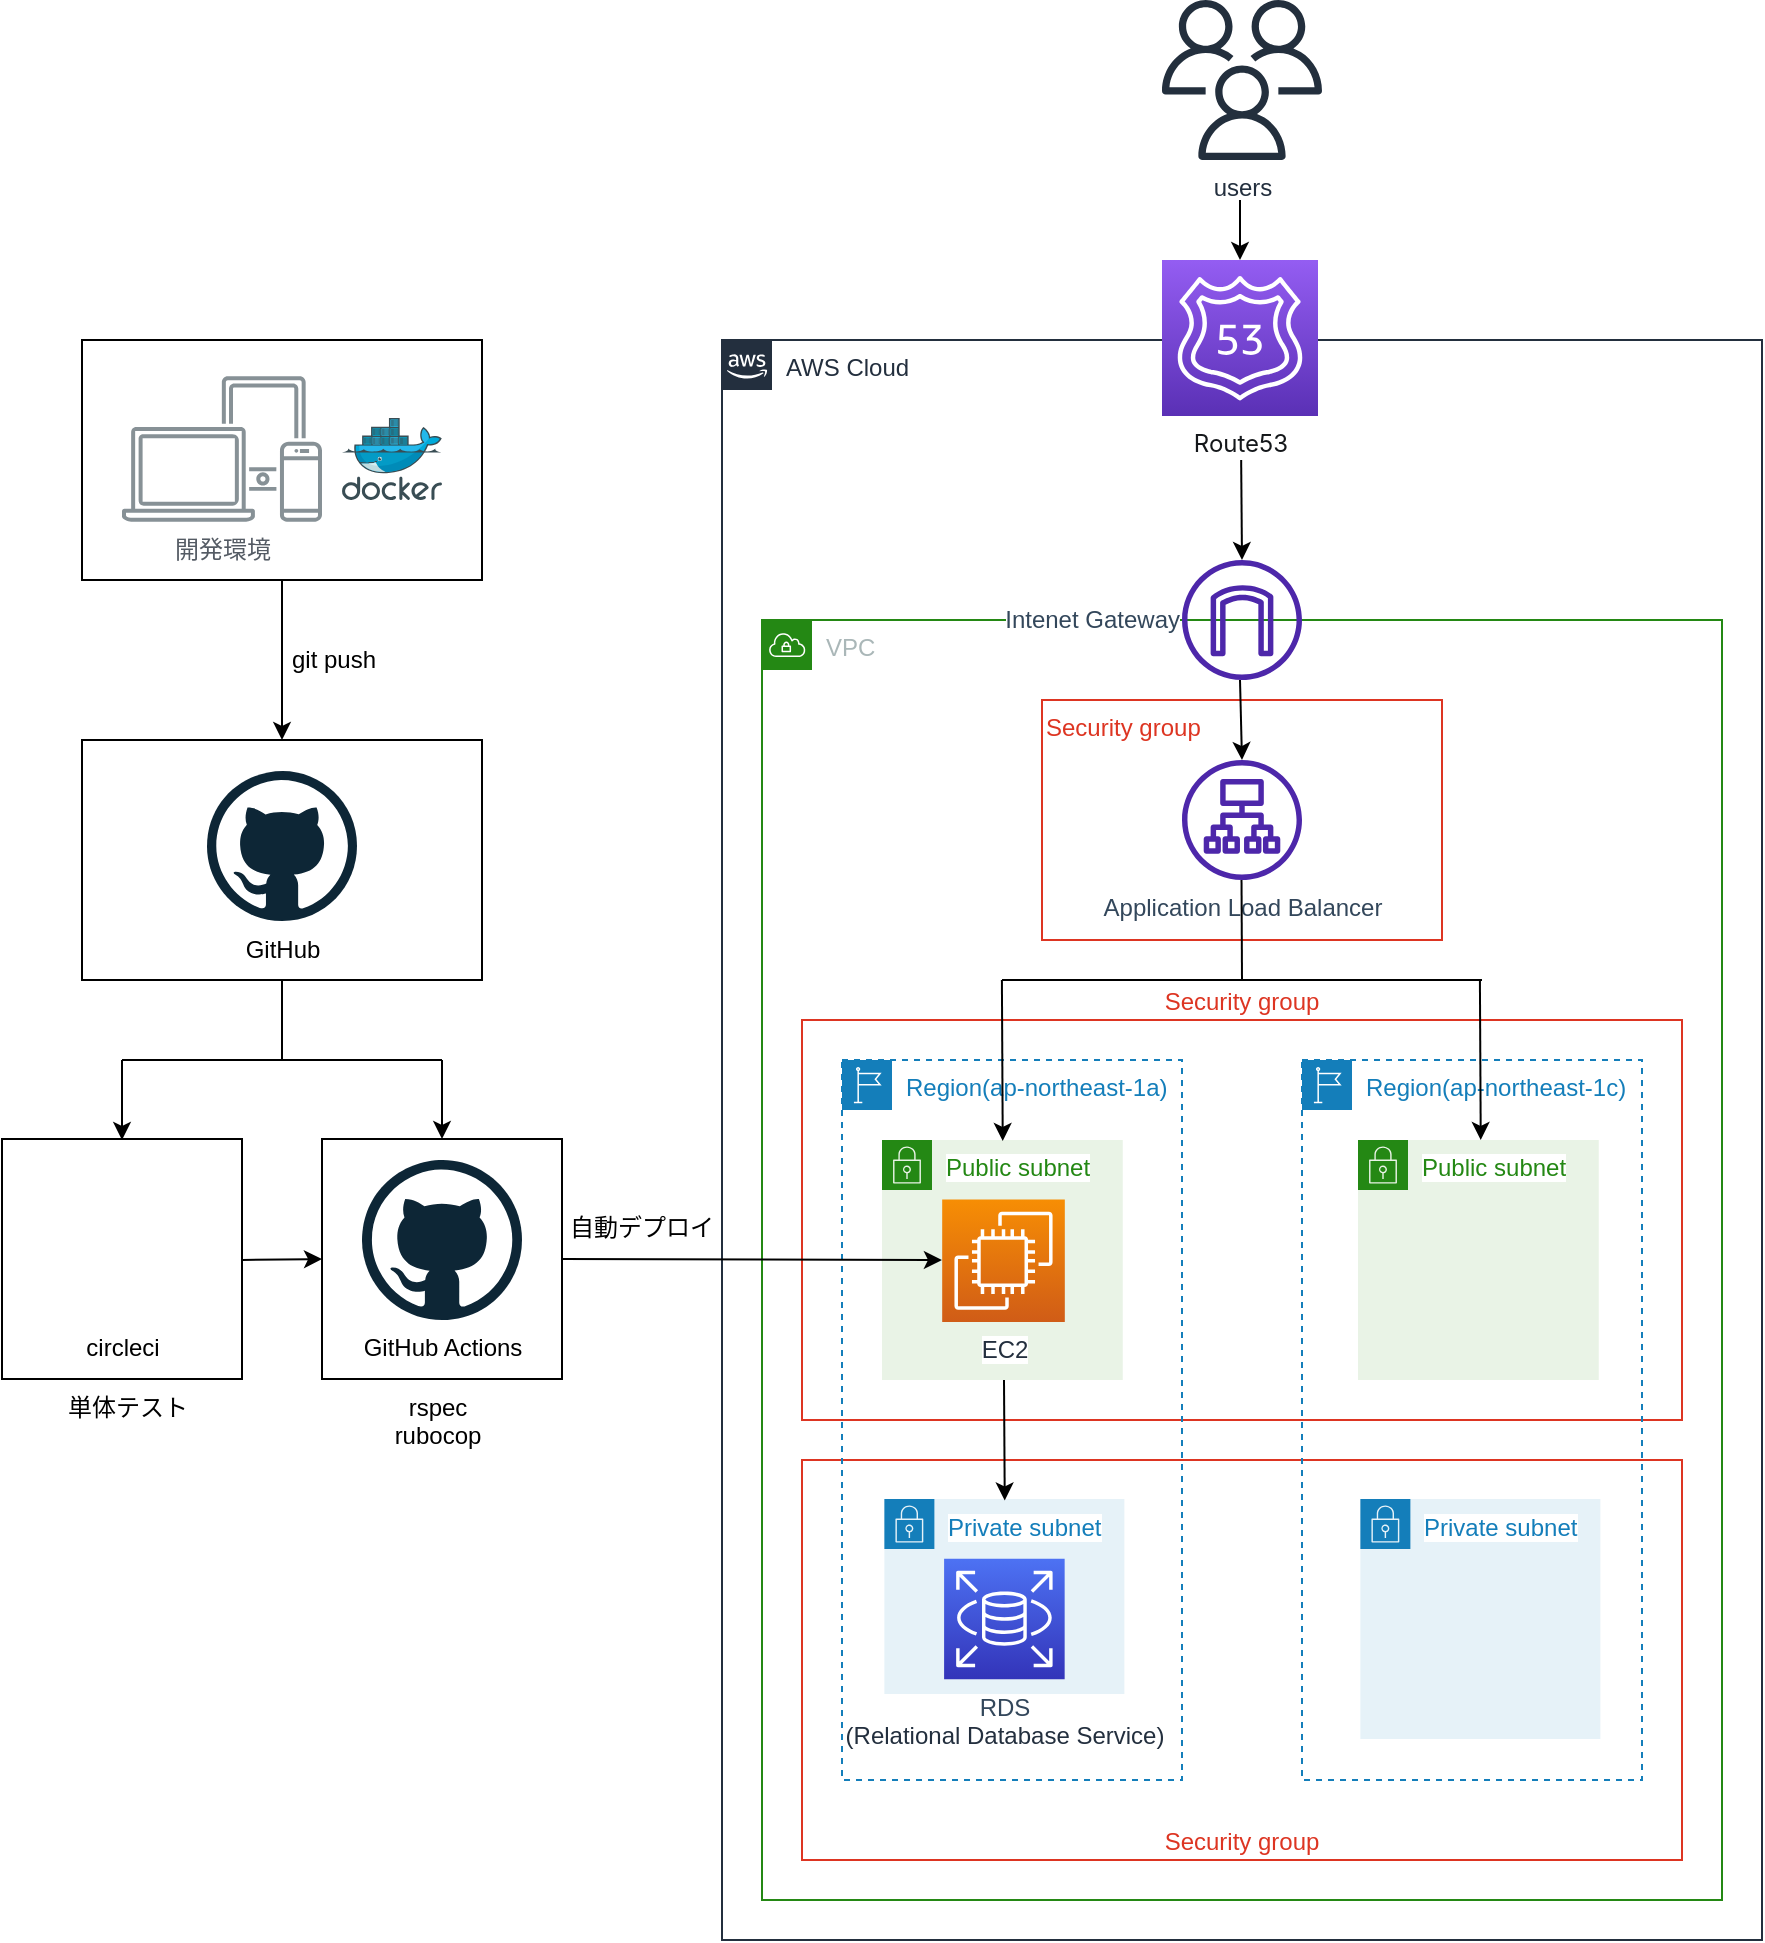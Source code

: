 <mxfile version="20.7.4" type="device"><diagram id="Ht1M8jgEwFfnCIfOTk4-" name="Page-1"><mxGraphModel dx="2776" dy="1894" grid="0" gridSize="10" guides="1" tooltips="1" connect="1" arrows="1" fold="1" page="1" pageScale="1" pageWidth="1654" pageHeight="1169" math="0" shadow="0"><root><mxCell id="0"/><mxCell id="1" parent="0"/><mxCell id="6iuaMB5aKuf9HGX780nc-6" value="" style="rounded=0;whiteSpace=wrap;html=1;" vertex="1" parent="1"><mxGeometry x="-1120" y="-800" width="200" height="120" as="geometry"/></mxCell><mxCell id="UEzPUAAOIrF-is8g5C7q-175" value="AWS Cloud" style="points=[[0,0],[0.25,0],[0.5,0],[0.75,0],[1,0],[1,0.25],[1,0.5],[1,0.75],[1,1],[0.75,1],[0.5,1],[0.25,1],[0,1],[0,0.75],[0,0.5],[0,0.25]];outlineConnect=0;gradientColor=none;html=1;whiteSpace=wrap;fontSize=12;fontStyle=0;shape=mxgraph.aws4.group;grIcon=mxgraph.aws4.group_aws_cloud_alt;strokeColor=#232F3E;fillColor=none;verticalAlign=top;align=left;spacingLeft=30;fontColor=#232F3E;dashed=0;labelBackgroundColor=#ffffff;container=1;pointerEvents=0;collapsible=0;recursiveResize=0;" parent="1" vertex="1"><mxGeometry x="-800" y="-800" width="520" height="800" as="geometry"/></mxCell><mxCell id="6iuaMB5aKuf9HGX780nc-50" value="VPC" style="points=[[0,0],[0.25,0],[0.5,0],[0.75,0],[1,0],[1,0.25],[1,0.5],[1,0.75],[1,1],[0.75,1],[0.5,1],[0.25,1],[0,1],[0,0.75],[0,0.5],[0,0.25]];outlineConnect=0;gradientColor=none;html=1;whiteSpace=wrap;fontSize=12;fontStyle=0;container=0;pointerEvents=0;collapsible=0;recursiveResize=0;shape=mxgraph.aws4.group;grIcon=mxgraph.aws4.group_vpc;strokeColor=#248814;fillColor=none;verticalAlign=top;align=left;spacingLeft=30;fontColor=#AAB7B8;dashed=0;labelBackgroundColor=default;labelBorderColor=none;fontFamily=Helvetica;" vertex="1" parent="UEzPUAAOIrF-is8g5C7q-175"><mxGeometry x="20" y="140" width="480" height="640" as="geometry"/></mxCell><mxCell id="6iuaMB5aKuf9HGX780nc-47" value="Public subnet" style="points=[[0,0],[0.25,0],[0.5,0],[0.75,0],[1,0],[1,0.25],[1,0.5],[1,0.75],[1,1],[0.75,1],[0.5,1],[0.25,1],[0,1],[0,0.75],[0,0.5],[0,0.25]];outlineConnect=0;gradientColor=none;html=1;whiteSpace=wrap;fontSize=12;fontStyle=0;container=1;pointerEvents=0;collapsible=0;recursiveResize=0;shape=mxgraph.aws4.group;grIcon=mxgraph.aws4.group_security_group;grStroke=0;strokeColor=#248814;fillColor=#E9F3E6;verticalAlign=top;align=left;spacingLeft=30;fontColor=#248814;dashed=0;labelBackgroundColor=default;labelBorderColor=none;fontFamily=Helvetica;" vertex="1" parent="UEzPUAAOIrF-is8g5C7q-175"><mxGeometry x="318" y="400" width="120.38" height="120" as="geometry"/></mxCell><mxCell id="6iuaMB5aKuf9HGX780nc-48" value="" style="group" vertex="1" connectable="0" parent="UEzPUAAOIrF-is8g5C7q-175"><mxGeometry x="100" y="400" width="148" height="120" as="geometry"/></mxCell><mxCell id="6iuaMB5aKuf9HGX780nc-45" value="Public subnet" style="points=[[0,0],[0.25,0],[0.5,0],[0.75,0],[1,0],[1,0.25],[1,0.5],[1,0.75],[1,1],[0.75,1],[0.5,1],[0.25,1],[0,1],[0,0.75],[0,0.5],[0,0.25]];outlineConnect=0;gradientColor=none;html=1;whiteSpace=wrap;fontSize=12;fontStyle=0;container=0;pointerEvents=0;collapsible=0;recursiveResize=0;shape=mxgraph.aws4.group;grIcon=mxgraph.aws4.group_security_group;grStroke=0;strokeColor=#248814;fillColor=#E9F3E6;verticalAlign=top;align=left;spacingLeft=30;fontColor=#248814;dashed=0;labelBackgroundColor=default;labelBorderColor=none;fontFamily=Helvetica;" vertex="1" parent="6iuaMB5aKuf9HGX780nc-48"><mxGeometry x="-20" width="120.38" height="120" as="geometry"/></mxCell><mxCell id="6iuaMB5aKuf9HGX780nc-44" value="EC2" style="sketch=0;points=[[0,0,0],[0.25,0,0],[0.5,0,0],[0.75,0,0],[1,0,0],[0,1,0],[0.25,1,0],[0.5,1,0],[0.75,1,0],[1,1,0],[0,0.25,0],[0,0.5,0],[0,0.75,0],[1,0.25,0],[1,0.5,0],[1,0.75,0]];outlineConnect=0;fontColor=#232F3E;gradientColor=#F78E04;gradientDirection=north;fillColor=#D05C17;strokeColor=#ffffff;dashed=0;verticalLabelPosition=bottom;verticalAlign=top;align=center;html=1;fontSize=12;fontStyle=0;aspect=fixed;shape=mxgraph.aws4.resourceIcon;resIcon=mxgraph.aws4.ec2;labelBackgroundColor=default;labelBorderColor=none;fontFamily=Helvetica;container=0;" vertex="1" parent="6iuaMB5aKuf9HGX780nc-48"><mxGeometry x="10.095" y="29.718" width="61.317" height="61.317" as="geometry"/></mxCell><mxCell id="6iuaMB5aKuf9HGX780nc-49" value="Private subnet" style="points=[[0,0],[0.25,0],[0.5,0],[0.75,0],[1,0],[1,0.25],[1,0.5],[1,0.75],[1,1],[0.75,1],[0.5,1],[0.25,1],[0,1],[0,0.75],[0,0.5],[0,0.25]];outlineConnect=0;gradientColor=none;html=1;whiteSpace=wrap;fontSize=12;fontStyle=0;container=0;pointerEvents=0;collapsible=0;recursiveResize=0;shape=mxgraph.aws4.group;grIcon=mxgraph.aws4.group_security_group;grStroke=0;strokeColor=#147EBA;fillColor=#E6F2F8;verticalAlign=top;align=left;spacingLeft=30;fontColor=#147EBA;dashed=0;labelBackgroundColor=default;labelBorderColor=none;fontFamily=Helvetica;" vertex="1" parent="UEzPUAAOIrF-is8g5C7q-175"><mxGeometry x="81.19" y="579.5" width="120" height="120" as="geometry"/></mxCell><mxCell id="6iuaMB5aKuf9HGX780nc-64" value="Security group" style="fillColor=none;strokeColor=#DD3522;verticalAlign=bottom;fontStyle=0;fontColor=#DD3522;labelBackgroundColor=default;labelBorderColor=none;fontFamily=Helvetica;fontSize=12;labelPosition=center;verticalLabelPosition=top;align=center;" vertex="1" parent="UEzPUAAOIrF-is8g5C7q-175"><mxGeometry x="40" y="340" width="440" height="200" as="geometry"/></mxCell><mxCell id="6iuaMB5aKuf9HGX780nc-66" value="Private subnet" style="points=[[0,0],[0.25,0],[0.5,0],[0.75,0],[1,0],[1,0.25],[1,0.5],[1,0.75],[1,1],[0.75,1],[0.5,1],[0.25,1],[0,1],[0,0.75],[0,0.5],[0,0.25]];outlineConnect=0;gradientColor=none;html=1;whiteSpace=wrap;fontSize=12;fontStyle=0;container=0;pointerEvents=0;collapsible=0;recursiveResize=0;shape=mxgraph.aws4.group;grIcon=mxgraph.aws4.group_security_group;grStroke=0;strokeColor=#147EBA;fillColor=#E6F2F8;verticalAlign=top;align=left;spacingLeft=30;fontColor=#147EBA;dashed=0;labelBackgroundColor=default;labelBorderColor=none;fontFamily=Helvetica;" vertex="1" parent="UEzPUAAOIrF-is8g5C7q-175"><mxGeometry x="319.19" y="579.5" width="120" height="120" as="geometry"/></mxCell><mxCell id="6iuaMB5aKuf9HGX780nc-68" value="Security group" style="fillColor=none;strokeColor=#DD3522;verticalAlign=bottom;fontStyle=0;fontColor=#DD3522;labelBackgroundColor=default;labelBorderColor=none;fontFamily=Helvetica;fontSize=12;" vertex="1" parent="UEzPUAAOIrF-is8g5C7q-175"><mxGeometry x="40" y="560" width="440" height="200" as="geometry"/></mxCell><mxCell id="6iuaMB5aKuf9HGX780nc-52" value="&lt;span style=&quot;color: rgb(51, 71, 91); font-family: &amp;quot;Noto Sans JP&amp;quot;, sans-serif; text-align: left;&quot;&gt;&lt;font style=&quot;font-size: 12px;&quot;&gt;Intenet Gateway&lt;/font&gt;&lt;/span&gt;" style="sketch=0;outlineConnect=0;fontColor=#232F3E;gradientColor=none;fillColor=#4D27AA;strokeColor=default;dashed=0;verticalLabelPosition=middle;verticalAlign=middle;align=right;html=1;fontSize=12;fontStyle=0;aspect=fixed;pointerEvents=1;shape=mxgraph.aws4.internet_gateway;labelBackgroundColor=default;labelBorderColor=none;fontFamily=Helvetica;labelPosition=left;" vertex="1" parent="UEzPUAAOIrF-is8g5C7q-175"><mxGeometry x="230" y="110" width="60" height="60" as="geometry"/></mxCell><mxCell id="6iuaMB5aKuf9HGX780nc-69" value="Region(ap-northeast-1a)" style="points=[[0,0],[0.25,0],[0.5,0],[0.75,0],[1,0],[1,0.25],[1,0.5],[1,0.75],[1,1],[0.75,1],[0.5,1],[0.25,1],[0,1],[0,0.75],[0,0.5],[0,0.25]];outlineConnect=0;gradientColor=none;html=1;whiteSpace=wrap;fontSize=12;fontStyle=0;container=1;pointerEvents=0;collapsible=0;recursiveResize=0;shape=mxgraph.aws4.group;grIcon=mxgraph.aws4.group_region;strokeColor=#147EBA;fillColor=none;verticalAlign=top;align=left;spacingLeft=30;fontColor=#147EBA;dashed=1;labelBackgroundColor=default;labelBorderColor=none;fontFamily=Helvetica;" vertex="1" parent="UEzPUAAOIrF-is8g5C7q-175"><mxGeometry x="60" y="360" width="170" height="360" as="geometry"/></mxCell><mxCell id="6iuaMB5aKuf9HGX780nc-85" value="" style="endArrow=classic;html=1;rounded=0;" edge="1" parent="6iuaMB5aKuf9HGX780nc-69"><mxGeometry x="20" y="80" width="50" height="50" relative="1" as="geometry"><mxPoint x="81" y="160" as="sourcePoint"/><mxPoint x="81.37" y="220.25" as="targetPoint"/></mxGeometry></mxCell><mxCell id="6iuaMB5aKuf9HGX780nc-71" value="Region(ap-northeast-1c)" style="points=[[0,0],[0.25,0],[0.5,0],[0.75,0],[1,0],[1,0.25],[1,0.5],[1,0.75],[1,1],[0.75,1],[0.5,1],[0.25,1],[0,1],[0,0.75],[0,0.5],[0,0.25]];outlineConnect=0;gradientColor=none;html=1;whiteSpace=wrap;fontSize=12;fontStyle=0;container=1;pointerEvents=0;collapsible=0;recursiveResize=0;shape=mxgraph.aws4.group;grIcon=mxgraph.aws4.group_region;strokeColor=#147EBA;fillColor=none;verticalAlign=top;align=left;spacingLeft=30;fontColor=#147EBA;dashed=1;labelBackgroundColor=default;labelBorderColor=none;fontFamily=Helvetica;" vertex="1" parent="UEzPUAAOIrF-is8g5C7q-175"><mxGeometry x="290" y="360" width="170" height="360" as="geometry"/></mxCell><mxCell id="6iuaMB5aKuf9HGX780nc-53" value="&lt;span style=&quot;color: rgb(51, 71, 91); font-family: &amp;quot;Noto Sans JP&amp;quot;, sans-serif; text-align: left;&quot;&gt;&lt;font style=&quot;font-size: 12px;&quot;&gt;RDS&lt;br&gt;&lt;/font&gt;&lt;/span&gt;(Relational Database Service)&lt;span style=&quot;color: rgb(51, 71, 91); font-family: &amp;quot;Noto Sans JP&amp;quot;, sans-serif; text-align: left;&quot;&gt;&lt;font style=&quot;font-size: 12px;&quot;&gt;&lt;br&gt;&lt;/font&gt;&lt;/span&gt;" style="sketch=0;points=[[0,0,0],[0.25,0,0],[0.5,0,0],[0.75,0,0],[1,0,0],[0,1,0],[0.25,1,0],[0.5,1,0],[0.75,1,0],[1,1,0],[0,0.25,0],[0,0.5,0],[0,0.75,0],[1,0.25,0],[1,0.5,0],[1,0.75,0]];outlineConnect=0;fontColor=#232F3E;gradientColor=#4D72F3;gradientDirection=north;fillColor=#3334B9;strokeColor=#ffffff;dashed=0;verticalLabelPosition=bottom;verticalAlign=top;align=center;html=1;fontSize=12;fontStyle=0;aspect=fixed;shape=mxgraph.aws4.resourceIcon;resIcon=mxgraph.aws4.rds;labelBackgroundColor=default;labelBorderColor=none;fontFamily=Helvetica;container=0;" vertex="1" parent="UEzPUAAOIrF-is8g5C7q-175"><mxGeometry x="111.05" y="609.36" width="60.28" height="60.28" as="geometry"/></mxCell><mxCell id="6iuaMB5aKuf9HGX780nc-51" value="&lt;span style=&quot;color: rgb(51, 71, 91); font-family: &amp;quot;Noto Sans JP&amp;quot;, sans-serif; text-align: left;&quot;&gt;&lt;font style=&quot;font-size: 12px;&quot;&gt;Application Load Balancer&lt;/font&gt;&lt;/span&gt;" style="sketch=0;outlineConnect=0;fontColor=#232F3E;gradientColor=none;fillColor=#4D27AA;strokeColor=none;dashed=0;verticalLabelPosition=bottom;verticalAlign=top;align=center;html=1;fontSize=12;fontStyle=0;aspect=fixed;pointerEvents=1;shape=mxgraph.aws4.application_load_balancer;labelBackgroundColor=default;labelBorderColor=none;fontFamily=Helvetica;" vertex="1" parent="UEzPUAAOIrF-is8g5C7q-175"><mxGeometry x="230" y="210" width="60" height="60" as="geometry"/></mxCell><mxCell id="6iuaMB5aKuf9HGX780nc-77" value="Security group" style="fillColor=none;strokeColor=#DD3522;verticalAlign=top;fontStyle=0;fontColor=#DD3522;labelBackgroundColor=default;labelBorderColor=none;fontFamily=Helvetica;fontSize=12;labelPosition=center;verticalLabelPosition=middle;align=left;" vertex="1" parent="UEzPUAAOIrF-is8g5C7q-175"><mxGeometry x="160" y="180" width="200" height="120" as="geometry"/></mxCell><mxCell id="6iuaMB5aKuf9HGX780nc-79" value="" style="endArrow=classic;html=1;rounded=0;" edge="1" parent="UEzPUAAOIrF-is8g5C7q-175"><mxGeometry width="50" height="50" relative="1" as="geometry"><mxPoint x="259.58" y="60" as="sourcePoint"/><mxPoint x="260" y="110" as="targetPoint"/></mxGeometry></mxCell><mxCell id="6iuaMB5aKuf9HGX780nc-82" value="" style="endArrow=none;html=1;rounded=0;fontFamily=Helvetica;" edge="1" parent="UEzPUAAOIrF-is8g5C7q-175"><mxGeometry width="50" height="50" relative="1" as="geometry"><mxPoint x="140" y="320" as="sourcePoint"/><mxPoint x="380" y="320" as="targetPoint"/></mxGeometry></mxCell><mxCell id="6iuaMB5aKuf9HGX780nc-81" value="" style="endArrow=classic;html=1;rounded=0;" edge="1" parent="UEzPUAAOIrF-is8g5C7q-175"><mxGeometry x="20" y="80" width="50" height="50" relative="1" as="geometry"><mxPoint x="139.95" y="320" as="sourcePoint"/><mxPoint x="140.37" y="400.5" as="targetPoint"/></mxGeometry></mxCell><mxCell id="6iuaMB5aKuf9HGX780nc-83" value="" style="endArrow=classic;html=1;rounded=0;" edge="1" parent="UEzPUAAOIrF-is8g5C7q-175"><mxGeometry x="20" y="80" width="50" height="50" relative="1" as="geometry"><mxPoint x="378.95" y="319.5" as="sourcePoint"/><mxPoint x="379.37" y="400" as="targetPoint"/></mxGeometry></mxCell><mxCell id="6iuaMB5aKuf9HGX780nc-84" value="" style="endArrow=none;html=1;rounded=0;fontFamily=Helvetica;entryX=0.5;entryY=1;entryDx=0;entryDy=0;" edge="1" parent="UEzPUAAOIrF-is8g5C7q-175"><mxGeometry width="50" height="50" relative="1" as="geometry"><mxPoint x="260" y="320" as="sourcePoint"/><mxPoint x="259.76" y="270" as="targetPoint"/></mxGeometry></mxCell><mxCell id="6iuaMB5aKuf9HGX780nc-3" value="" style="sketch=0;aspect=fixed;html=1;points=[];align=center;image;fontSize=12;image=img/lib/mscae/Docker.svg;" vertex="1" parent="1"><mxGeometry x="-990" y="-761" width="50" height="41" as="geometry"/></mxCell><mxCell id="6iuaMB5aKuf9HGX780nc-5" value="開発環境" style="sketch=0;outlineConnect=0;gradientColor=none;fontColor=#545B64;strokeColor=none;fillColor=#879196;dashed=0;verticalLabelPosition=bottom;verticalAlign=top;align=center;html=1;fontSize=12;fontStyle=0;aspect=fixed;shape=mxgraph.aws4.illustration_devices;pointerEvents=1" vertex="1" parent="1"><mxGeometry x="-1100" y="-782" width="100" height="73" as="geometry"/></mxCell><mxCell id="6iuaMB5aKuf9HGX780nc-10" value="" style="endArrow=classic;html=1;rounded=0;exitX=0.5;exitY=1;exitDx=0;exitDy=0;" edge="1" parent="1" source="6iuaMB5aKuf9HGX780nc-6"><mxGeometry width="50" height="50" relative="1" as="geometry"><mxPoint x="-670" y="-580" as="sourcePoint"/><mxPoint x="-1020" y="-600" as="targetPoint"/></mxGeometry></mxCell><mxCell id="6iuaMB5aKuf9HGX780nc-11" value="git push" style="rounded=0;whiteSpace=wrap;html=1;fontFamily=Helvetica;labelBackgroundColor=default;labelBorderColor=none;align=left;fillColor=none;strokeColor=none;" vertex="1" parent="1"><mxGeometry x="-1017" y="-650.5" width="80" height="21" as="geometry"/></mxCell><mxCell id="6iuaMB5aKuf9HGX780nc-13" value="" style="rounded=0;whiteSpace=wrap;html=1;" vertex="1" parent="1"><mxGeometry x="-1120" y="-600" width="200" height="120" as="geometry"/></mxCell><mxCell id="6iuaMB5aKuf9HGX780nc-12" value="GitHub" style="dashed=0;outlineConnect=0;html=1;align=center;labelPosition=center;verticalLabelPosition=bottom;verticalAlign=top;shape=mxgraph.weblogos.github;labelBackgroundColor=default;labelBorderColor=none;fontFamily=Helvetica;fillColor=none;" vertex="1" parent="1"><mxGeometry x="-1057.5" y="-584.5" width="75" height="75" as="geometry"/></mxCell><mxCell id="6iuaMB5aKuf9HGX780nc-34" value="" style="group" vertex="1" connectable="0" parent="1"><mxGeometry x="-1000" y="-400.5" width="120" height="120" as="geometry"/></mxCell><mxCell id="6iuaMB5aKuf9HGX780nc-31" value="" style="rounded=0;whiteSpace=wrap;html=1;" vertex="1" parent="6iuaMB5aKuf9HGX780nc-34"><mxGeometry width="120" height="120" as="geometry"/></mxCell><mxCell id="6iuaMB5aKuf9HGX780nc-30" value="GitHub Actions" style="dashed=0;outlineConnect=0;html=1;align=center;labelPosition=center;verticalLabelPosition=bottom;verticalAlign=top;shape=mxgraph.weblogos.github;labelBackgroundColor=default;labelBorderColor=none;fontFamily=Helvetica;fillColor=none;" vertex="1" parent="6iuaMB5aKuf9HGX780nc-34"><mxGeometry x="20" y="10.5" width="80" height="80" as="geometry"/></mxCell><mxCell id="6iuaMB5aKuf9HGX780nc-35" value="" style="group" vertex="1" connectable="0" parent="1"><mxGeometry x="-1160" y="-400.5" width="120" height="120" as="geometry"/></mxCell><mxCell id="6iuaMB5aKuf9HGX780nc-33" value="" style="rounded=0;whiteSpace=wrap;html=1;" vertex="1" parent="6iuaMB5aKuf9HGX780nc-35"><mxGeometry width="120" height="120" as="geometry"/></mxCell><mxCell id="6iuaMB5aKuf9HGX780nc-14" value="circleci" style="shape=image;html=1;verticalAlign=top;verticalLabelPosition=bottom;labelBackgroundColor=#ffffff;imageAspect=0;aspect=fixed;image=https://cdn2.iconfinder.com/data/icons/css-vol-1/24/circleci-128.png;labelBorderColor=none;fontFamily=Helvetica;fillColor=none;" vertex="1" parent="6iuaMB5aKuf9HGX780nc-35"><mxGeometry x="20" y="10" width="80" height="80" as="geometry"/></mxCell><mxCell id="6iuaMB5aKuf9HGX780nc-37" value="" style="endArrow=classic;html=1;rounded=0;" edge="1" parent="1"><mxGeometry width="50" height="50" relative="1" as="geometry"><mxPoint x="-1100" y="-440" as="sourcePoint"/><mxPoint x="-1100" y="-400" as="targetPoint"/></mxGeometry></mxCell><mxCell id="6iuaMB5aKuf9HGX780nc-38" value="" style="endArrow=classic;html=1;rounded=0;entryX=0.5;entryY=0;entryDx=0;entryDy=0;" edge="1" parent="1" target="6iuaMB5aKuf9HGX780nc-31"><mxGeometry width="50" height="50" relative="1" as="geometry"><mxPoint x="-940" y="-440" as="sourcePoint"/><mxPoint x="-1090" y="-390.5" as="targetPoint"/></mxGeometry></mxCell><mxCell id="6iuaMB5aKuf9HGX780nc-39" value="" style="endArrow=none;html=1;rounded=0;fontFamily=Helvetica;" edge="1" parent="1"><mxGeometry width="50" height="50" relative="1" as="geometry"><mxPoint x="-1100" y="-440" as="sourcePoint"/><mxPoint x="-940" y="-440" as="targetPoint"/></mxGeometry></mxCell><mxCell id="6iuaMB5aKuf9HGX780nc-40" value="" style="endArrow=none;html=1;rounded=0;fontFamily=Helvetica;entryX=0.5;entryY=1;entryDx=0;entryDy=0;" edge="1" parent="1" target="6iuaMB5aKuf9HGX780nc-13"><mxGeometry width="50" height="50" relative="1" as="geometry"><mxPoint x="-1020" y="-440" as="sourcePoint"/><mxPoint x="-750" y="-400" as="targetPoint"/></mxGeometry></mxCell><mxCell id="6iuaMB5aKuf9HGX780nc-41" value="" style="endArrow=classic;html=1;rounded=0;entryX=0;entryY=0.5;entryDx=0;entryDy=0;" edge="1" parent="1" target="6iuaMB5aKuf9HGX780nc-31"><mxGeometry width="50" height="50" relative="1" as="geometry"><mxPoint x="-1040" y="-340" as="sourcePoint"/><mxPoint x="-1009" y="-340" as="targetPoint"/></mxGeometry></mxCell><mxCell id="6iuaMB5aKuf9HGX780nc-42" value="単体テスト" style="rounded=0;whiteSpace=wrap;html=1;fontFamily=Helvetica;labelBackgroundColor=default;labelBorderColor=none;align=center;fillColor=none;strokeColor=none;verticalAlign=top;" vertex="1" parent="1"><mxGeometry x="-1137.5" y="-280.5" width="80" height="30.5" as="geometry"/></mxCell><mxCell id="6iuaMB5aKuf9HGX780nc-43" value="rspec&lt;br&gt;rubocop" style="rounded=0;whiteSpace=wrap;html=1;fontFamily=Helvetica;labelBackgroundColor=default;labelBorderColor=none;align=center;fillColor=none;strokeColor=none;verticalAlign=top;horizontal=1;" vertex="1" parent="1"><mxGeometry x="-982.5" y="-280.5" width="80" height="40.5" as="geometry"/></mxCell><mxCell id="6iuaMB5aKuf9HGX780nc-2" value="users" style="sketch=0;outlineConnect=0;fontColor=#232F3E;gradientColor=none;fillColor=#232F3D;strokeColor=none;dashed=0;verticalLabelPosition=bottom;verticalAlign=top;align=center;html=1;fontSize=12;fontStyle=0;aspect=fixed;pointerEvents=1;shape=mxgraph.aws4.users;" vertex="1" parent="1"><mxGeometry x="-580" y="-970" width="80" height="80" as="geometry"/></mxCell><mxCell id="6iuaMB5aKuf9HGX780nc-54" value="&lt;span style=&quot;color: rgb(20, 23, 26); font-family: &amp;quot;Source Sans Pro&amp;quot;, -apple-system, &amp;quot;system-ui&amp;quot;, &amp;quot;Segoe UI&amp;quot;, Roboto, &amp;quot;Helvetica Neue&amp;quot;, Arial, &amp;quot;Hiragino Kaku Gothic ProN&amp;quot;, &amp;quot;Hiragino Sans&amp;quot;, Meiryo, sans-serif; text-align: left; word-spacing: 1px;&quot;&gt;Route53&lt;/span&gt;" style="sketch=0;points=[[0,0,0],[0.25,0,0],[0.5,0,0],[0.75,0,0],[1,0,0],[0,1,0],[0.25,1,0],[0.5,1,0],[0.75,1,0],[1,1,0],[0,0.25,0],[0,0.5,0],[0,0.75,0],[1,0.25,0],[1,0.5,0],[1,0.75,0]];outlineConnect=0;fontColor=#232F3E;gradientColor=#945DF2;gradientDirection=north;fillColor=#5A30B5;strokeColor=#ffffff;dashed=0;verticalLabelPosition=bottom;verticalAlign=top;align=center;html=1;fontSize=12;fontStyle=0;aspect=fixed;shape=mxgraph.aws4.resourceIcon;resIcon=mxgraph.aws4.route_53;labelBackgroundColor=default;labelBorderColor=none;fontFamily=Helvetica;" vertex="1" parent="1"><mxGeometry x="-580" y="-840" width="78" height="78" as="geometry"/></mxCell><mxCell id="6iuaMB5aKuf9HGX780nc-76" value="自動デプロイ" style="rounded=0;whiteSpace=wrap;html=1;fontFamily=Helvetica;labelBackgroundColor=default;labelBorderColor=none;align=center;fillColor=none;strokeColor=none;verticalAlign=top;" vertex="1" parent="1"><mxGeometry x="-880" y="-370" width="80" height="30" as="geometry"/></mxCell><mxCell id="6iuaMB5aKuf9HGX780nc-74" value="" style="endArrow=classic;html=1;rounded=0;exitX=1;exitY=0.5;exitDx=0;exitDy=0;entryX=0.159;entryY=0.6;entryDx=0;entryDy=0;entryPerimeter=0;" edge="1" parent="1" source="6iuaMB5aKuf9HGX780nc-31" target="6iuaMB5aKuf9HGX780nc-64"><mxGeometry width="50" height="50" relative="1" as="geometry"><mxPoint x="-850" y="-300" as="sourcePoint"/><mxPoint x="-690" y="-300" as="targetPoint"/></mxGeometry></mxCell><mxCell id="6iuaMB5aKuf9HGX780nc-78" value="" style="endArrow=classic;html=1;rounded=0;entryX=0.5;entryY=0;entryDx=0;entryDy=0;entryPerimeter=0;" edge="1" parent="1"><mxGeometry width="50" height="50" relative="1" as="geometry"><mxPoint x="-541" y="-870" as="sourcePoint"/><mxPoint x="-541" y="-840" as="targetPoint"/></mxGeometry></mxCell><mxCell id="6iuaMB5aKuf9HGX780nc-87" value="" style="endArrow=classic;html=1;rounded=0;" edge="1" parent="1"><mxGeometry width="50" height="50" relative="1" as="geometry"><mxPoint x="-541" y="-630" as="sourcePoint"/><mxPoint x="-540" y="-590" as="targetPoint"/></mxGeometry></mxCell></root></mxGraphModel></diagram></mxfile>